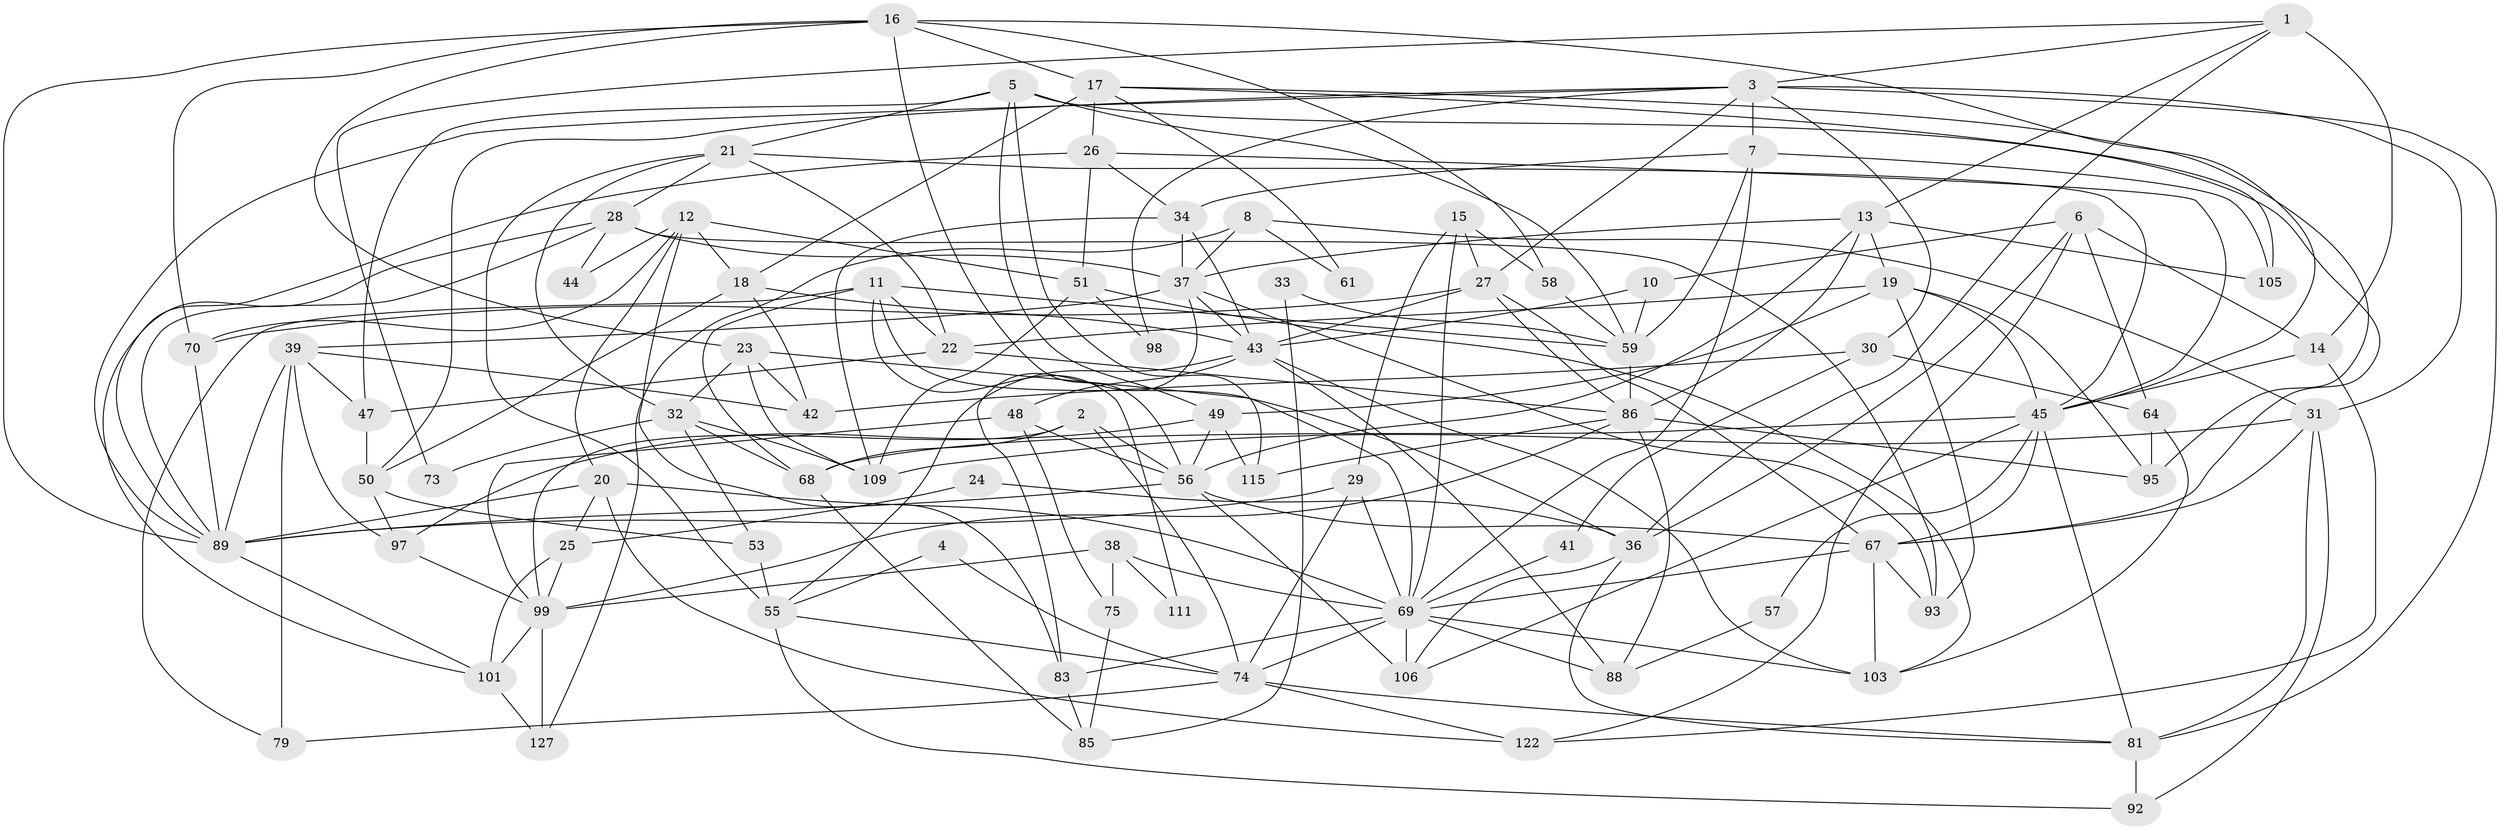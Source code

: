 // Generated by graph-tools (version 1.1) at 2025/52/02/27/25 19:52:07]
// undirected, 84 vertices, 207 edges
graph export_dot {
graph [start="1"]
  node [color=gray90,style=filled];
  1;
  2;
  3 [super="+100"];
  4;
  5 [super="+124"];
  6;
  7 [super="+9"];
  8 [super="+94"];
  10;
  11 [super="+66"];
  12 [super="+116"];
  13 [super="+35"];
  14;
  15 [super="+77"];
  16 [super="+40"];
  17 [super="+71"];
  18 [super="+46"];
  19 [super="+114"];
  20 [super="+52"];
  21 [super="+76"];
  22 [super="+119"];
  23;
  24;
  25;
  26 [super="+104"];
  27 [super="+117"];
  28 [super="+113"];
  29;
  30;
  31 [super="+84"];
  32 [super="+63"];
  33;
  34 [super="+91"];
  36 [super="+60"];
  37 [super="+118"];
  38;
  39 [super="+65"];
  41;
  42;
  43 [super="+78"];
  44;
  45 [super="+87"];
  47 [super="+126"];
  48 [super="+62"];
  49 [super="+82"];
  50 [super="+90"];
  51 [super="+54"];
  53;
  55 [super="+110"];
  56 [super="+72"];
  57;
  58;
  59;
  61;
  64 [super="+123"];
  67 [super="+120"];
  68;
  69 [super="+128"];
  70 [super="+80"];
  73;
  74 [super="+121"];
  75;
  79;
  81;
  83;
  85 [super="+96"];
  86 [super="+107"];
  88 [super="+125"];
  89 [super="+108"];
  92;
  93;
  95;
  97;
  98;
  99 [super="+102"];
  101 [super="+112"];
  103;
  105;
  106;
  109;
  111;
  115;
  122;
  127;
  1 -- 14;
  1 -- 73;
  1 -- 13;
  1 -- 3;
  1 -- 36;
  2 -- 74;
  2 -- 56;
  2 -- 68;
  2 -- 99;
  3 -- 89;
  3 -- 30;
  3 -- 31;
  3 -- 98;
  3 -- 81;
  3 -- 50;
  3 -- 27;
  3 -- 7;
  4 -- 74;
  4 -- 55;
  5 -- 59;
  5 -- 115;
  5 -- 49;
  5 -- 67;
  5 -- 47;
  5 -- 21;
  6 -- 14;
  6 -- 10;
  6 -- 64;
  6 -- 122;
  6 -- 36;
  7 -- 59;
  7 -- 105;
  7 -- 69;
  7 -- 34;
  8 -- 31;
  8 -- 127;
  8 -- 37;
  8 -- 61;
  10 -- 43;
  10 -- 59;
  11 -- 68;
  11 -- 79;
  11 -- 22;
  11 -- 59;
  11 -- 69;
  11 -- 111;
  12 -- 18;
  12 -- 20;
  12 -- 44;
  12 -- 70;
  12 -- 83;
  12 -- 51;
  13 -- 105;
  13 -- 19;
  13 -- 37;
  13 -- 56;
  13 -- 86;
  14 -- 45;
  14 -- 122;
  15 -- 27;
  15 -- 29;
  15 -- 58;
  15 -- 69;
  16 -- 58;
  16 -- 17;
  16 -- 23;
  16 -- 70;
  16 -- 56;
  16 -- 45;
  16 -- 89;
  17 -- 61;
  17 -- 105;
  17 -- 95;
  17 -- 26;
  17 -- 18;
  18 -- 43 [weight=2];
  18 -- 50;
  18 -- 42;
  19 -- 49;
  19 -- 95;
  19 -- 93;
  19 -- 45;
  19 -- 22;
  20 -- 122;
  20 -- 25;
  20 -- 69;
  20 -- 89;
  21 -- 45;
  21 -- 22;
  21 -- 32;
  21 -- 55;
  21 -- 28;
  22 -- 47;
  22 -- 86;
  23 -- 36;
  23 -- 42;
  23 -- 109;
  23 -- 32;
  24 -- 36;
  24 -- 25;
  25 -- 99;
  25 -- 101;
  26 -- 89;
  26 -- 34;
  26 -- 51 [weight=2];
  26 -- 45;
  27 -- 67;
  27 -- 43;
  27 -- 86;
  27 -- 70;
  28 -- 93;
  28 -- 101;
  28 -- 44;
  28 -- 37;
  28 -- 89;
  29 -- 89;
  29 -- 69;
  29 -- 74;
  30 -- 42;
  30 -- 41;
  30 -- 64;
  31 -- 67 [weight=2];
  31 -- 81;
  31 -- 92;
  31 -- 109;
  32 -- 109;
  32 -- 68;
  32 -- 53;
  32 -- 73;
  33 -- 59;
  33 -- 85;
  34 -- 109;
  34 -- 37;
  34 -- 43;
  36 -- 81;
  36 -- 106;
  37 -- 43;
  37 -- 93;
  37 -- 83;
  37 -- 39;
  38 -- 69;
  38 -- 75;
  38 -- 111;
  38 -- 99;
  39 -- 47;
  39 -- 42;
  39 -- 79;
  39 -- 97;
  39 -- 89;
  41 -- 69;
  43 -- 103;
  43 -- 48;
  43 -- 88;
  43 -- 55;
  45 -- 106;
  45 -- 68;
  45 -- 81;
  45 -- 57;
  45 -- 67;
  47 -- 50;
  48 -- 75;
  48 -- 56;
  48 -- 99;
  49 -- 115;
  49 -- 97;
  49 -- 56;
  50 -- 97;
  50 -- 53;
  51 -- 98;
  51 -- 109;
  51 -- 103;
  53 -- 55;
  55 -- 74;
  55 -- 92;
  56 -- 89;
  56 -- 106 [weight=2];
  56 -- 67;
  57 -- 88;
  58 -- 59;
  59 -- 86;
  64 -- 95 [weight=2];
  64 -- 103;
  67 -- 69;
  67 -- 93;
  67 -- 103;
  68 -- 85;
  69 -- 83;
  69 -- 88;
  69 -- 103;
  69 -- 74;
  69 -- 106;
  70 -- 89;
  74 -- 122;
  74 -- 81;
  74 -- 79;
  75 -- 85;
  81 -- 92;
  83 -- 85;
  86 -- 95;
  86 -- 115;
  86 -- 88;
  86 -- 99;
  89 -- 101;
  97 -- 99;
  99 -- 127;
  99 -- 101;
  101 -- 127;
}
